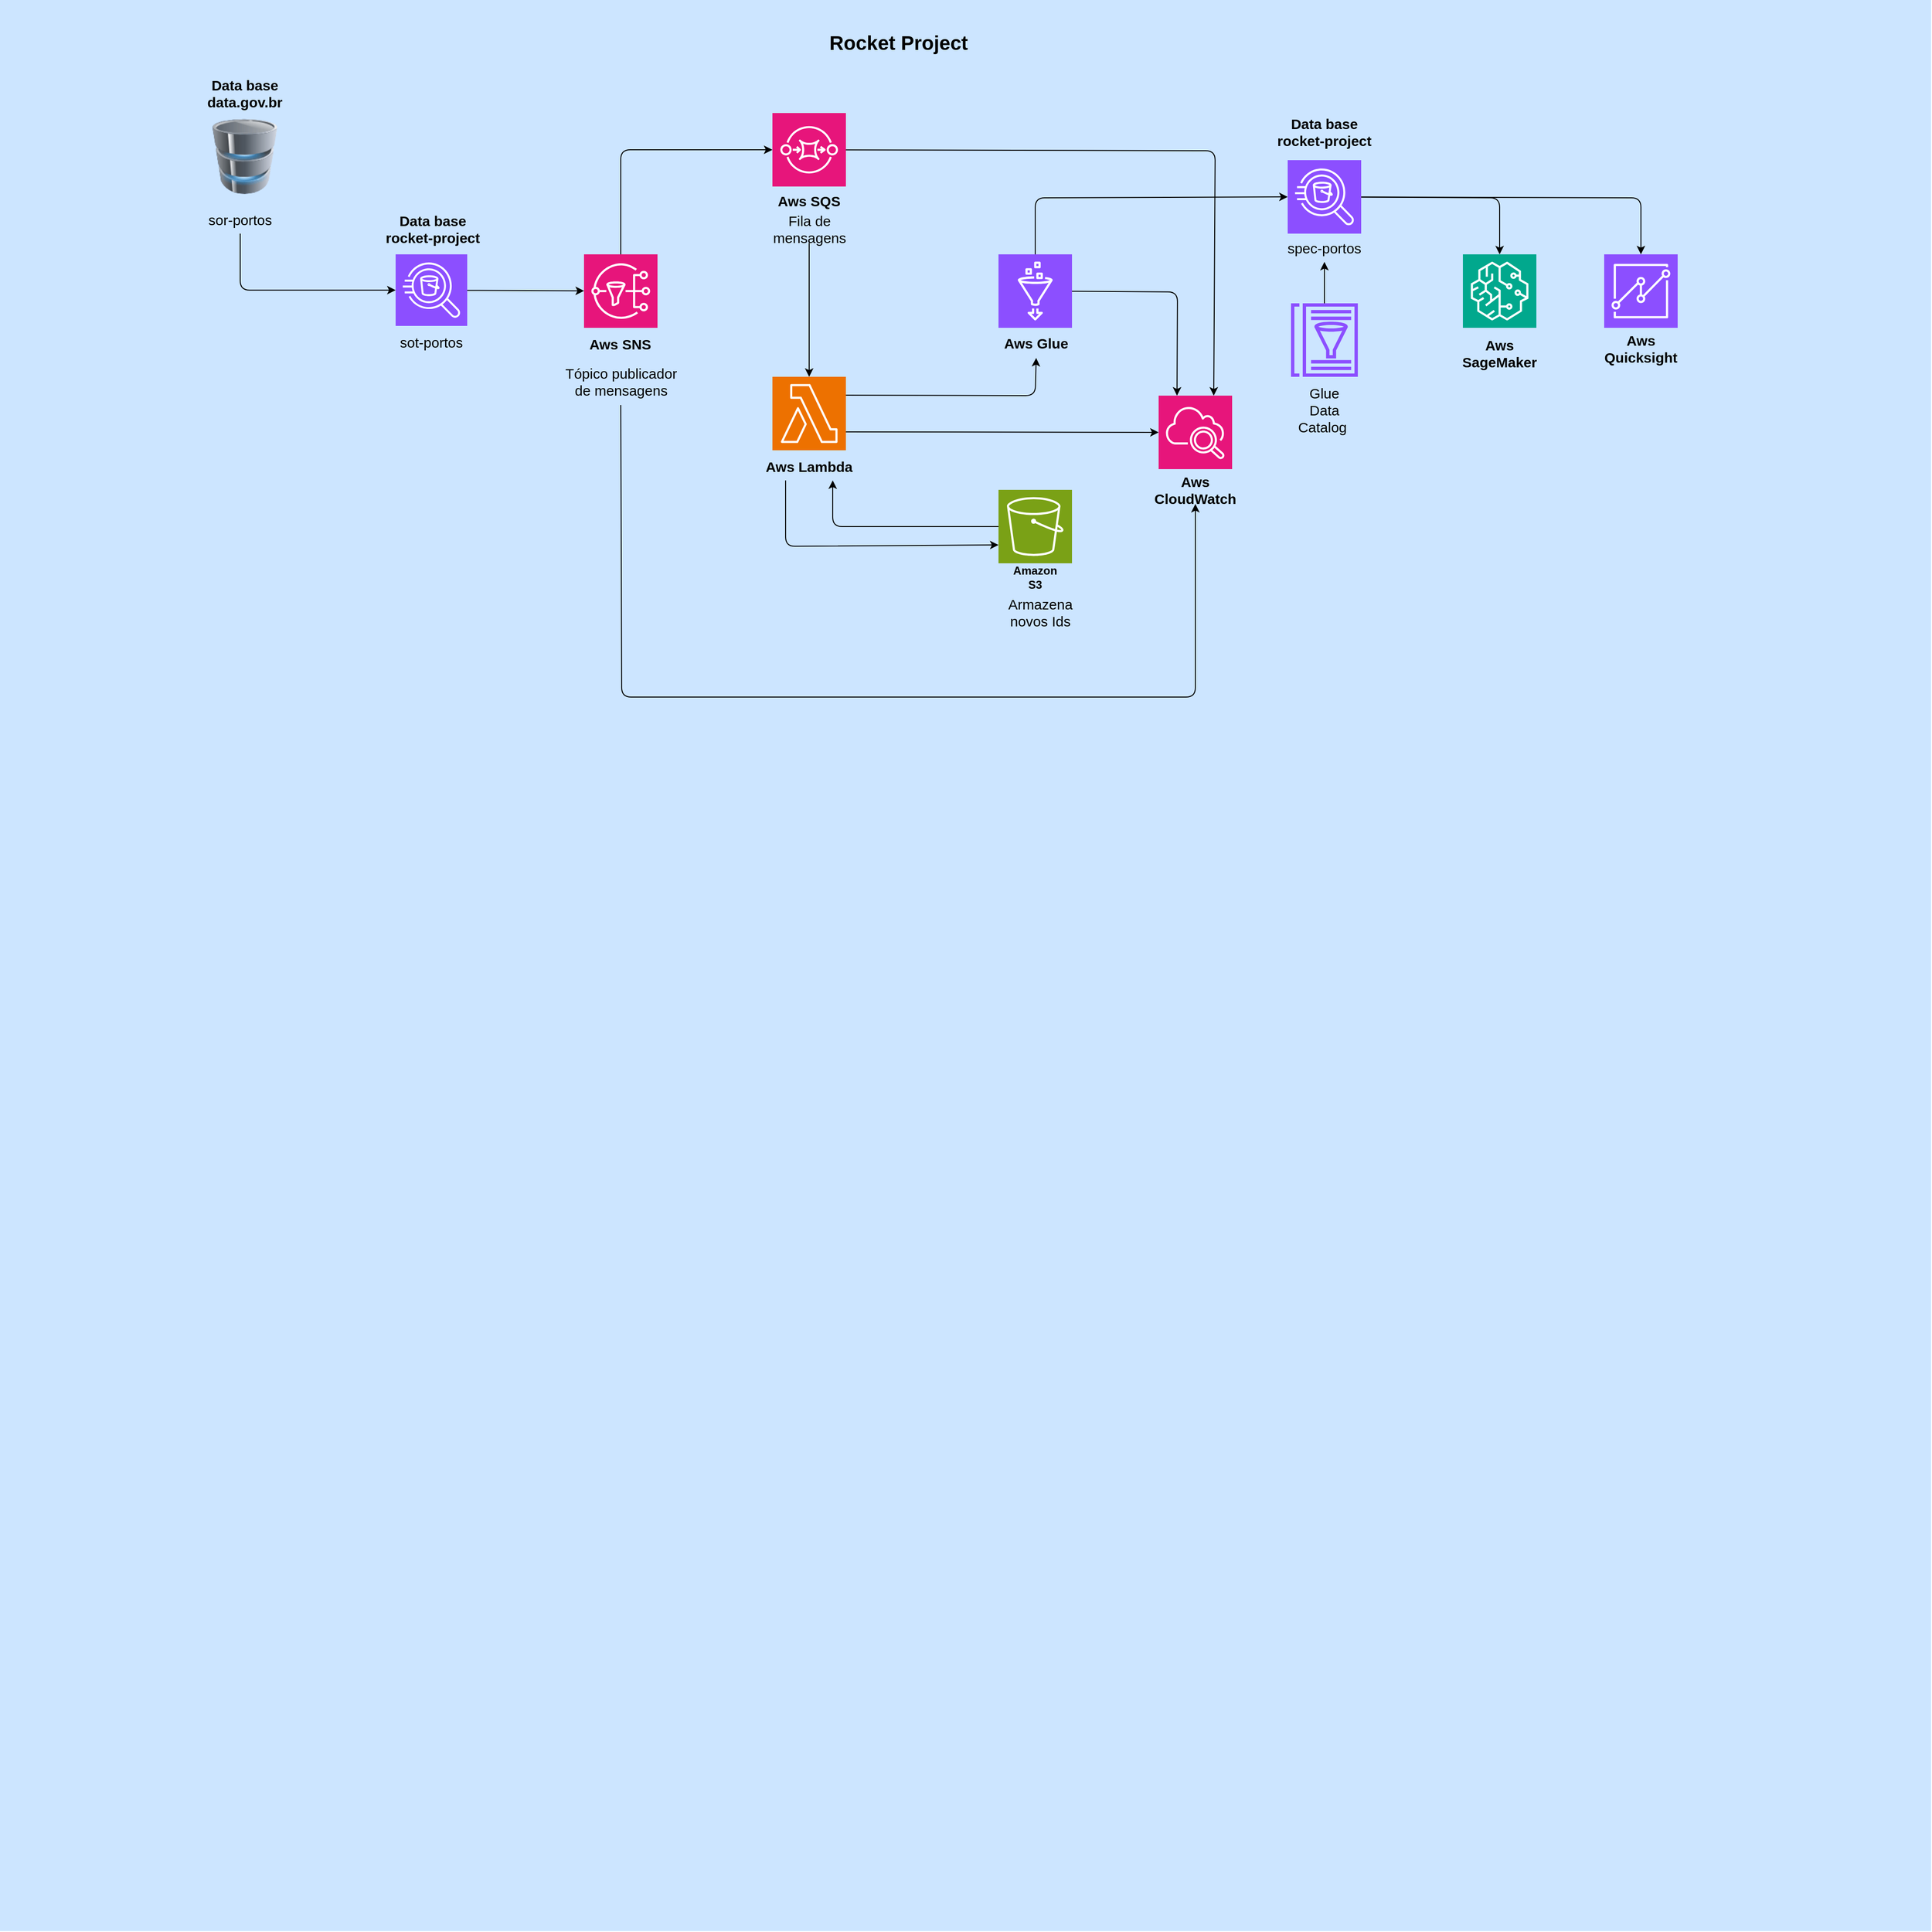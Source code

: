 <mxfile>
    <diagram id="HTCMKnOE7_ZN8tGNh5lN" name="Page-1">
        <mxGraphModel dx="2596" dy="941" grid="1" gridSize="10" guides="1" tooltips="1" connect="1" arrows="1" fold="1" page="1" pageScale="1" pageWidth="827" pageHeight="1169" background="none" math="0" shadow="0">
            <root>
                <mxCell id="0"/>
                <mxCell id="1" parent="0"/>
                <mxCell id="53" value="" style="whiteSpace=wrap;html=1;aspect=fixed;fillColor=#CCE5FF;strokeColor=none;" parent="1" vertex="1">
                    <mxGeometry x="-540" y="80" width="2050" height="2050" as="geometry"/>
                </mxCell>
                <mxCell id="2" value="" style="sketch=0;points=[[0,0,0],[0.25,0,0],[0.5,0,0],[0.75,0,0],[1,0,0],[0,1,0],[0.25,1,0],[0.5,1,0],[0.75,1,0],[1,1,0],[0,0.25,0],[0,0.5,0],[0,0.75,0],[1,0.25,0],[1,0.5,0],[1,0.75,0]];outlineConnect=0;fontColor=#232F3E;fillColor=#E7157B;strokeColor=#ffffff;dashed=0;verticalLabelPosition=bottom;verticalAlign=top;align=center;html=1;fontSize=12;fontStyle=0;aspect=fixed;shape=mxgraph.aws4.resourceIcon;resIcon=mxgraph.aws4.sns;" parent="1" vertex="1">
                    <mxGeometry x="80" y="350" width="78" height="78" as="geometry"/>
                </mxCell>
                <mxCell id="43" style="edgeStyle=none;html=1;entryX=0.75;entryY=0;entryDx=0;entryDy=0;entryPerimeter=0;" parent="1" source="3" target="38" edge="1">
                    <mxGeometry relative="1" as="geometry">
                        <mxPoint x="760" y="490" as="targetPoint"/>
                        <Array as="points">
                            <mxPoint x="750" y="240"/>
                        </Array>
                    </mxGeometry>
                </mxCell>
                <mxCell id="3" value="" style="sketch=0;points=[[0,0,0],[0.25,0,0],[0.5,0,0],[0.75,0,0],[1,0,0],[0,1,0],[0.25,1,0],[0.5,1,0],[0.75,1,0],[1,1,0],[0,0.25,0],[0,0.5,0],[0,0.75,0],[1,0.25,0],[1,0.5,0],[1,0.75,0]];outlineConnect=0;fontColor=#232F3E;fillColor=#E7157B;strokeColor=#ffffff;dashed=0;verticalLabelPosition=bottom;verticalAlign=top;align=center;html=1;fontSize=12;fontStyle=0;aspect=fixed;shape=mxgraph.aws4.resourceIcon;resIcon=mxgraph.aws4.sqs;" parent="1" vertex="1">
                    <mxGeometry x="280" y="200" width="78" height="78" as="geometry"/>
                </mxCell>
                <mxCell id="26" style="edgeStyle=none;html=1;entryX=0.5;entryY=1;entryDx=0;entryDy=0;exitX=1;exitY=0.25;exitDx=0;exitDy=0;exitPerimeter=0;" parent="1" source="4" target="15" edge="1">
                    <mxGeometry relative="1" as="geometry">
                        <Array as="points">
                            <mxPoint x="559" y="500"/>
                        </Array>
                    </mxGeometry>
                </mxCell>
                <mxCell id="4" value="" style="sketch=0;points=[[0,0,0],[0.25,0,0],[0.5,0,0],[0.75,0,0],[1,0,0],[0,1,0],[0.25,1,0],[0.5,1,0],[0.75,1,0],[1,1,0],[0,0.25,0],[0,0.5,0],[0,0.75,0],[1,0.25,0],[1,0.5,0],[1,0.75,0]];outlineConnect=0;fontColor=#232F3E;fillColor=#ED7100;strokeColor=#ffffff;dashed=0;verticalLabelPosition=bottom;verticalAlign=top;align=center;html=1;fontSize=12;fontStyle=0;aspect=fixed;shape=mxgraph.aws4.resourceIcon;resIcon=mxgraph.aws4.lambda;" parent="1" vertex="1">
                    <mxGeometry x="280" y="480" width="78" height="78" as="geometry"/>
                </mxCell>
                <mxCell id="94" style="edgeStyle=none;html=1;entryX=0.75;entryY=1;entryDx=0;entryDy=0;" parent="1" source="5" target="12" edge="1">
                    <mxGeometry relative="1" as="geometry">
                        <Array as="points">
                            <mxPoint x="344" y="639"/>
                        </Array>
                    </mxGeometry>
                </mxCell>
                <mxCell id="5" value="" style="sketch=0;points=[[0,0,0],[0.25,0,0],[0.5,0,0],[0.75,0,0],[1,0,0],[0,1,0],[0.25,1,0],[0.5,1,0],[0.75,1,0],[1,1,0],[0,0.25,0],[0,0.5,0],[0,0.75,0],[1,0.25,0],[1,0.5,0],[1,0.75,0]];outlineConnect=0;fontColor=#232F3E;fillColor=#7AA116;strokeColor=#ffffff;dashed=0;verticalLabelPosition=bottom;verticalAlign=top;align=center;html=1;fontSize=12;fontStyle=0;aspect=fixed;shape=mxgraph.aws4.resourceIcon;resIcon=mxgraph.aws4.s3;" parent="1" vertex="1">
                    <mxGeometry x="520" y="600" width="78" height="78" as="geometry"/>
                </mxCell>
                <mxCell id="45" style="edgeStyle=none;html=1;entryX=0.25;entryY=0;entryDx=0;entryDy=0;entryPerimeter=0;" parent="1" source="6" target="38" edge="1">
                    <mxGeometry relative="1" as="geometry">
                        <mxPoint x="720" y="490" as="targetPoint"/>
                        <Array as="points">
                            <mxPoint x="710" y="390"/>
                        </Array>
                    </mxGeometry>
                </mxCell>
                <mxCell id="6" value="" style="sketch=0;points=[[0,0,0],[0.25,0,0],[0.5,0,0],[0.75,0,0],[1,0,0],[0,1,0],[0.25,1,0],[0.5,1,0],[0.75,1,0],[1,1,0],[0,0.25,0],[0,0.5,0],[0,0.75,0],[1,0.25,0],[1,0.5,0],[1,0.75,0]];outlineConnect=0;fontColor=#232F3E;fillColor=#8C4FFF;strokeColor=#ffffff;dashed=0;verticalLabelPosition=bottom;verticalAlign=top;align=center;html=1;fontSize=12;fontStyle=0;aspect=fixed;shape=mxgraph.aws4.resourceIcon;resIcon=mxgraph.aws4.glue;" parent="1" vertex="1">
                    <mxGeometry x="520" y="350" width="78" height="78" as="geometry"/>
                </mxCell>
                <mxCell id="7" value="&lt;font style=&quot;font-size: 21px;&quot;&gt;&lt;b&gt;Rocket Project&lt;/b&gt;&lt;/font&gt;" style="text;html=1;align=center;verticalAlign=middle;whiteSpace=wrap;rounded=0;" parent="1" vertex="1">
                    <mxGeometry x="311" y="110" width="206" height="30" as="geometry"/>
                </mxCell>
                <mxCell id="11" value="Aws SNS" style="text;html=1;align=center;verticalAlign=middle;whiteSpace=wrap;rounded=0;fontStyle=1;fontSize=15;" parent="1" vertex="1">
                    <mxGeometry x="79" y="430" width="79" height="30" as="geometry"/>
                </mxCell>
                <mxCell id="12" value="Aws Lambda" style="text;html=1;align=center;verticalAlign=middle;whiteSpace=wrap;rounded=0;fontStyle=1;fontSize=15;" parent="1" vertex="1">
                    <mxGeometry x="269" y="560" width="100" height="30" as="geometry"/>
                </mxCell>
                <mxCell id="13" value="Amazon S3" style="text;html=1;align=center;verticalAlign=middle;whiteSpace=wrap;rounded=0;fontStyle=1;fontSize=12;" parent="1" vertex="1">
                    <mxGeometry x="529" y="678" width="60" height="30" as="geometry"/>
                </mxCell>
                <mxCell id="14" value="Aws&lt;span style=&quot;background-color: transparent;&quot;&gt;&amp;nbsp;SQS&lt;/span&gt;" style="text;html=1;align=center;verticalAlign=middle;whiteSpace=wrap;rounded=0;fontStyle=1;fontSize=15;" parent="1" vertex="1">
                    <mxGeometry x="289" y="278" width="60" height="30" as="geometry"/>
                </mxCell>
                <mxCell id="15" value="Aws Glue" style="text;html=1;align=center;verticalAlign=middle;whiteSpace=wrap;rounded=0;fontStyle=1;fontSize=15;" parent="1" vertex="1">
                    <mxGeometry x="520" y="428" width="80" height="32" as="geometry"/>
                </mxCell>
                <mxCell id="17" style="edgeStyle=none;html=1;entryX=0;entryY=0.5;entryDx=0;entryDy=0;entryPerimeter=0;" parent="1" source="2" target="3" edge="1">
                    <mxGeometry relative="1" as="geometry">
                        <Array as="points">
                            <mxPoint x="119" y="239"/>
                        </Array>
                    </mxGeometry>
                </mxCell>
                <mxCell id="18" style="edgeStyle=none;html=1;entryX=0.5;entryY=0;entryDx=0;entryDy=0;entryPerimeter=0;exitX=0.5;exitY=1;exitDx=0;exitDy=0;" parent="1" source="47" target="4" edge="1">
                    <mxGeometry relative="1" as="geometry"/>
                </mxCell>
                <mxCell id="24" style="edgeStyle=none;html=1;exitX=0.25;exitY=1;exitDx=0;exitDy=0;entryX=0;entryY=0.75;entryDx=0;entryDy=0;entryPerimeter=0;" parent="1" source="12" target="5" edge="1">
                    <mxGeometry relative="1" as="geometry">
                        <Array as="points">
                            <mxPoint x="294" y="660"/>
                        </Array>
                    </mxGeometry>
                </mxCell>
                <mxCell id="42" style="edgeStyle=none;html=1;entryX=0.5;entryY=1;entryDx=0;entryDy=0;exitX=0.5;exitY=1;exitDx=0;exitDy=0;" parent="1" source="27" target="40" edge="1">
                    <mxGeometry relative="1" as="geometry">
                        <mxPoint x="120" y="520" as="sourcePoint"/>
                        <Array as="points">
                            <mxPoint x="120" y="820"/>
                            <mxPoint x="170" y="820"/>
                            <mxPoint x="729" y="820"/>
                        </Array>
                    </mxGeometry>
                </mxCell>
                <mxCell id="27" value="Tópico publicador de mensagens" style="text;html=1;align=center;verticalAlign=middle;whiteSpace=wrap;rounded=0;fontSize=15;" parent="1" vertex="1">
                    <mxGeometry x="54.75" y="460" width="128.5" height="50" as="geometry"/>
                </mxCell>
                <mxCell id="35" style="edgeStyle=none;html=1;entryX=1;entryY=0.5;entryDx=0;entryDy=0;" parent="1" edge="1">
                    <mxGeometry relative="1" as="geometry">
                        <mxPoint x="210" y="748" as="sourcePoint"/>
                    </mxGeometry>
                </mxCell>
                <mxCell id="37" value="Armazena novos Ids" style="text;html=1;align=center;verticalAlign=middle;whiteSpace=wrap;rounded=0;fontSize=15;" parent="1" vertex="1">
                    <mxGeometry x="529" y="710" width="71" height="40" as="geometry"/>
                </mxCell>
                <mxCell id="38" value="" style="sketch=0;points=[[0,0,0],[0.25,0,0],[0.5,0,0],[0.75,0,0],[1,0,0],[0,1,0],[0.25,1,0],[0.5,1,0],[0.75,1,0],[1,1,0],[0,0.25,0],[0,0.5,0],[0,0.75,0],[1,0.25,0],[1,0.5,0],[1,0.75,0]];points=[[0,0,0],[0.25,0,0],[0.5,0,0],[0.75,0,0],[1,0,0],[0,1,0],[0.25,1,0],[0.5,1,0],[0.75,1,0],[1,1,0],[0,0.25,0],[0,0.5,0],[0,0.75,0],[1,0.25,0],[1,0.5,0],[1,0.75,0]];outlineConnect=0;fontColor=#232F3E;fillColor=#E7157B;strokeColor=#ffffff;dashed=0;verticalLabelPosition=bottom;verticalAlign=top;align=center;html=1;fontSize=12;fontStyle=0;aspect=fixed;shape=mxgraph.aws4.resourceIcon;resIcon=mxgraph.aws4.cloudwatch_2;" parent="1" vertex="1">
                    <mxGeometry x="690" y="500" width="78" height="78" as="geometry"/>
                </mxCell>
                <mxCell id="39" style="edgeStyle=none;html=1;exitX=1;exitY=0.75;exitDx=0;exitDy=0;exitPerimeter=0;entryX=0;entryY=0.5;entryDx=0;entryDy=0;entryPerimeter=0;" parent="1" source="4" target="38" edge="1">
                    <mxGeometry relative="1" as="geometry"/>
                </mxCell>
                <mxCell id="40" value="Aws CloudWatch" style="text;html=1;align=center;verticalAlign=middle;whiteSpace=wrap;rounded=0;fontStyle=1;fontSize=15;" parent="1" vertex="1">
                    <mxGeometry x="699" y="585" width="60" height="30" as="geometry"/>
                </mxCell>
                <mxCell id="47" value="Fila de mensagens" style="text;html=1;align=center;verticalAlign=middle;whiteSpace=wrap;rounded=0;fontSize=15;" parent="1" vertex="1">
                    <mxGeometry x="259.5" y="308" width="119" height="30" as="geometry"/>
                </mxCell>
                <mxCell id="85" style="edgeStyle=none;html=1;entryX=0.5;entryY=0;entryDx=0;entryDy=0;entryPerimeter=0;" parent="1" source="60" target="78" edge="1">
                    <mxGeometry relative="1" as="geometry">
                        <Array as="points">
                            <mxPoint x="1052" y="290"/>
                        </Array>
                    </mxGeometry>
                </mxCell>
                <mxCell id="60" value="" style="sketch=0;points=[[0,0,0],[0.25,0,0],[0.5,0,0],[0.75,0,0],[1,0,0],[0,1,0],[0.25,1,0],[0.5,1,0],[0.75,1,0],[1,1,0],[0,0.25,0],[0,0.5,0],[0,0.75,0],[1,0.25,0],[1,0.5,0],[1,0.75,0]];outlineConnect=0;fontColor=#232F3E;fillColor=#8C4FFF;strokeColor=#ffffff;dashed=0;verticalLabelPosition=bottom;verticalAlign=top;align=center;html=1;fontSize=12;fontStyle=0;aspect=fixed;shape=mxgraph.aws4.resourceIcon;resIcon=mxgraph.aws4.athena;" parent="1" vertex="1">
                    <mxGeometry x="827" y="250" width="78" height="78" as="geometry"/>
                </mxCell>
                <mxCell id="64" value="Data base rocket-project" style="text;html=1;align=center;verticalAlign=middle;whiteSpace=wrap;rounded=0;strokeWidth=1;fontSize=15;fontStyle=1;rotation=0;" parent="1" vertex="1">
                    <mxGeometry x="808" y="200" width="116" height="40" as="geometry"/>
                </mxCell>
                <mxCell id="65" value="spec-portos" style="text;html=1;align=center;verticalAlign=middle;whiteSpace=wrap;rounded=0;fontSize=15;" parent="1" vertex="1">
                    <mxGeometry x="824" y="328" width="84" height="30" as="geometry"/>
                </mxCell>
                <mxCell id="73" style="edgeStyle=none;html=1;" parent="1" source="67" target="2" edge="1">
                    <mxGeometry relative="1" as="geometry"/>
                </mxCell>
                <mxCell id="67" value="" style="sketch=0;points=[[0,0,0],[0.25,0,0],[0.5,0,0],[0.75,0,0],[1,0,0],[0,1,0],[0.25,1,0],[0.5,1,0],[0.75,1,0],[1,1,0],[0,0.25,0],[0,0.5,0],[0,0.75,0],[1,0.25,0],[1,0.5,0],[1,0.75,0]];outlineConnect=0;fontColor=#232F3E;fillColor=#8C4FFF;strokeColor=#ffffff;dashed=0;verticalLabelPosition=bottom;verticalAlign=top;align=center;html=1;fontSize=12;fontStyle=0;aspect=fixed;shape=mxgraph.aws4.resourceIcon;resIcon=mxgraph.aws4.athena;" parent="1" vertex="1">
                    <mxGeometry x="-120" y="350" width="76" height="76" as="geometry"/>
                </mxCell>
                <mxCell id="68" value="Data base rocket-project" style="text;html=1;align=center;verticalAlign=middle;whiteSpace=wrap;rounded=0;strokeWidth=1;fontSize=15;fontStyle=1" parent="1" vertex="1">
                    <mxGeometry x="-140" y="308" width="119" height="30" as="geometry"/>
                </mxCell>
                <mxCell id="69" value="sot-portos" style="text;html=1;align=center;verticalAlign=middle;whiteSpace=wrap;rounded=0;fontSize=15;" parent="1" vertex="1">
                    <mxGeometry x="-124" y="428" width="84" height="30" as="geometry"/>
                </mxCell>
                <mxCell id="74" style="edgeStyle=none;html=1;entryX=0;entryY=0.5;entryDx=0;entryDy=0;entryPerimeter=0;" parent="1" source="6" target="60" edge="1">
                    <mxGeometry relative="1" as="geometry">
                        <Array as="points">
                            <mxPoint x="559" y="290"/>
                        </Array>
                    </mxGeometry>
                </mxCell>
                <mxCell id="76" style="edgeStyle=none;html=1;entryX=0.5;entryY=1;entryDx=0;entryDy=0;" parent="1" source="75" target="65" edge="1">
                    <mxGeometry relative="1" as="geometry"/>
                </mxCell>
                <mxCell id="75" value="" style="sketch=0;outlineConnect=0;fontColor=#232F3E;gradientColor=none;fillColor=#8C4FFF;strokeColor=none;dashed=0;verticalLabelPosition=bottom;verticalAlign=top;align=center;html=1;fontSize=12;fontStyle=0;aspect=fixed;pointerEvents=1;shape=mxgraph.aws4.glue_data_catalog;" parent="1" vertex="1">
                    <mxGeometry x="830" y="402" width="72" height="78" as="geometry"/>
                </mxCell>
                <mxCell id="77" value="Glue Data Catalog&amp;nbsp;" style="text;html=1;align=center;verticalAlign=middle;whiteSpace=wrap;rounded=0;fontSize=15;" parent="1" vertex="1">
                    <mxGeometry x="836" y="500" width="60" height="30" as="geometry"/>
                </mxCell>
                <mxCell id="78" value="" style="sketch=0;points=[[0,0,0],[0.25,0,0],[0.5,0,0],[0.75,0,0],[1,0,0],[0,1,0],[0.25,1,0],[0.5,1,0],[0.75,1,0],[1,1,0],[0,0.25,0],[0,0.5,0],[0,0.75,0],[1,0.25,0],[1,0.5,0],[1,0.75,0]];outlineConnect=0;fontColor=#232F3E;fillColor=#01A88D;strokeColor=#ffffff;dashed=0;verticalLabelPosition=bottom;verticalAlign=top;align=center;html=1;fontSize=12;fontStyle=0;aspect=fixed;shape=mxgraph.aws4.resourceIcon;resIcon=mxgraph.aws4.sagemaker;" parent="1" vertex="1">
                    <mxGeometry x="1013" y="350" width="78" height="78" as="geometry"/>
                </mxCell>
                <mxCell id="79" value="" style="sketch=0;points=[[0,0,0],[0.25,0,0],[0.5,0,0],[0.75,0,0],[1,0,0],[0,1,0],[0.25,1,0],[0.5,1,0],[0.75,1,0],[1,1,0],[0,0.25,0],[0,0.5,0],[0,0.75,0],[1,0.25,0],[1,0.5,0],[1,0.75,0]];outlineConnect=0;fontColor=#232F3E;fillColor=#8C4FFF;strokeColor=#ffffff;dashed=0;verticalLabelPosition=bottom;verticalAlign=top;align=center;html=1;fontSize=12;fontStyle=0;aspect=fixed;shape=mxgraph.aws4.resourceIcon;resIcon=mxgraph.aws4.quicksight;" parent="1" vertex="1">
                    <mxGeometry x="1163" y="350" width="78" height="78" as="geometry"/>
                </mxCell>
                <mxCell id="80" value="&lt;b&gt;Aws SageMaker&lt;/b&gt;" style="text;html=1;align=center;verticalAlign=middle;whiteSpace=wrap;rounded=0;fontSize=15;" parent="1" vertex="1">
                    <mxGeometry x="1022" y="440" width="60" height="30" as="geometry"/>
                </mxCell>
                <mxCell id="81" value="&lt;b&gt;Aws Quicksight&lt;/b&gt;" style="text;html=1;align=center;verticalAlign=middle;whiteSpace=wrap;rounded=0;fontSize=15;" parent="1" vertex="1">
                    <mxGeometry x="1172" y="430" width="60" height="40" as="geometry"/>
                </mxCell>
                <mxCell id="87" style="edgeStyle=none;html=1;entryX=0.5;entryY=0;entryDx=0;entryDy=0;entryPerimeter=0;" parent="1" source="60" target="79" edge="1">
                    <mxGeometry relative="1" as="geometry">
                        <Array as="points">
                            <mxPoint x="1202" y="290"/>
                        </Array>
                    </mxGeometry>
                </mxCell>
                <mxCell id="91" style="edgeStyle=none;html=1;entryX=0;entryY=0.5;entryDx=0;entryDy=0;entryPerimeter=0;exitX=0.5;exitY=1;exitDx=0;exitDy=0;" parent="1" source="89" target="67" edge="1">
                    <mxGeometry relative="1" as="geometry">
                        <mxPoint x="-220" y="386" as="sourcePoint"/>
                        <Array as="points">
                            <mxPoint x="-285" y="388"/>
                        </Array>
                    </mxGeometry>
                </mxCell>
                <mxCell id="88" value="" style="image;html=1;image=img/lib/clip_art/computers/Database_128x128.png" parent="1" vertex="1">
                    <mxGeometry x="-320" y="206" width="80" height="80" as="geometry"/>
                </mxCell>
                <mxCell id="89" value="sor-portos" style="text;html=1;align=center;verticalAlign=middle;whiteSpace=wrap;rounded=0;fontSize=15;" parent="1" vertex="1">
                    <mxGeometry x="-320" y="298" width="70" height="30" as="geometry"/>
                </mxCell>
                <mxCell id="90" value="Data base data.gov.br" style="text;html=1;align=center;verticalAlign=middle;whiteSpace=wrap;rounded=0;fontStyle=1;fontSize=15;" parent="1" vertex="1">
                    <mxGeometry x="-310" y="164" width="60" height="30" as="geometry"/>
                </mxCell>
            </root>
        </mxGraphModel>
    </diagram>
</mxfile>
